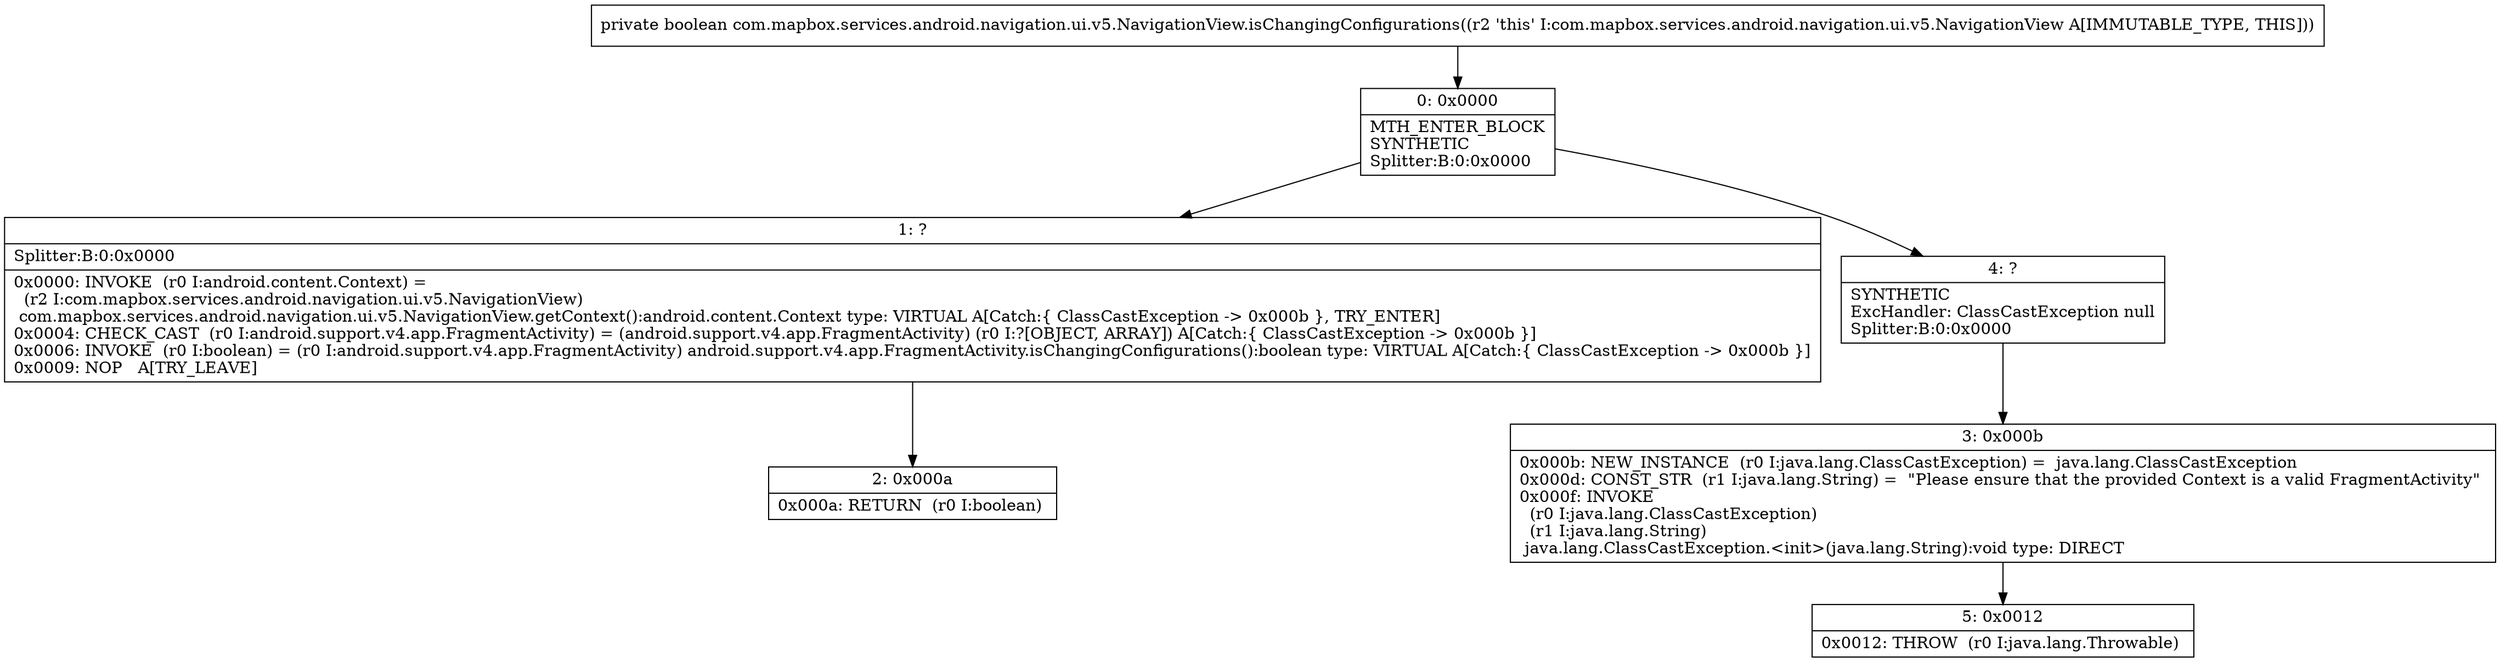 digraph "CFG forcom.mapbox.services.android.navigation.ui.v5.NavigationView.isChangingConfigurations()Z" {
Node_0 [shape=record,label="{0\:\ 0x0000|MTH_ENTER_BLOCK\lSYNTHETIC\lSplitter:B:0:0x0000\l}"];
Node_1 [shape=record,label="{1\:\ ?|Splitter:B:0:0x0000\l|0x0000: INVOKE  (r0 I:android.content.Context) = \l  (r2 I:com.mapbox.services.android.navigation.ui.v5.NavigationView)\l com.mapbox.services.android.navigation.ui.v5.NavigationView.getContext():android.content.Context type: VIRTUAL A[Catch:\{ ClassCastException \-\> 0x000b \}, TRY_ENTER]\l0x0004: CHECK_CAST  (r0 I:android.support.v4.app.FragmentActivity) = (android.support.v4.app.FragmentActivity) (r0 I:?[OBJECT, ARRAY]) A[Catch:\{ ClassCastException \-\> 0x000b \}]\l0x0006: INVOKE  (r0 I:boolean) = (r0 I:android.support.v4.app.FragmentActivity) android.support.v4.app.FragmentActivity.isChangingConfigurations():boolean type: VIRTUAL A[Catch:\{ ClassCastException \-\> 0x000b \}]\l0x0009: NOP   A[TRY_LEAVE]\l}"];
Node_2 [shape=record,label="{2\:\ 0x000a|0x000a: RETURN  (r0 I:boolean) \l}"];
Node_3 [shape=record,label="{3\:\ 0x000b|0x000b: NEW_INSTANCE  (r0 I:java.lang.ClassCastException) =  java.lang.ClassCastException \l0x000d: CONST_STR  (r1 I:java.lang.String) =  \"Please ensure that the provided Context is a valid FragmentActivity\" \l0x000f: INVOKE  \l  (r0 I:java.lang.ClassCastException)\l  (r1 I:java.lang.String)\l java.lang.ClassCastException.\<init\>(java.lang.String):void type: DIRECT \l}"];
Node_4 [shape=record,label="{4\:\ ?|SYNTHETIC\lExcHandler: ClassCastException null\lSplitter:B:0:0x0000\l}"];
Node_5 [shape=record,label="{5\:\ 0x0012|0x0012: THROW  (r0 I:java.lang.Throwable) \l}"];
MethodNode[shape=record,label="{private boolean com.mapbox.services.android.navigation.ui.v5.NavigationView.isChangingConfigurations((r2 'this' I:com.mapbox.services.android.navigation.ui.v5.NavigationView A[IMMUTABLE_TYPE, THIS])) }"];
MethodNode -> Node_0;
Node_0 -> Node_1;
Node_0 -> Node_4;
Node_1 -> Node_2;
Node_3 -> Node_5;
Node_4 -> Node_3;
}


